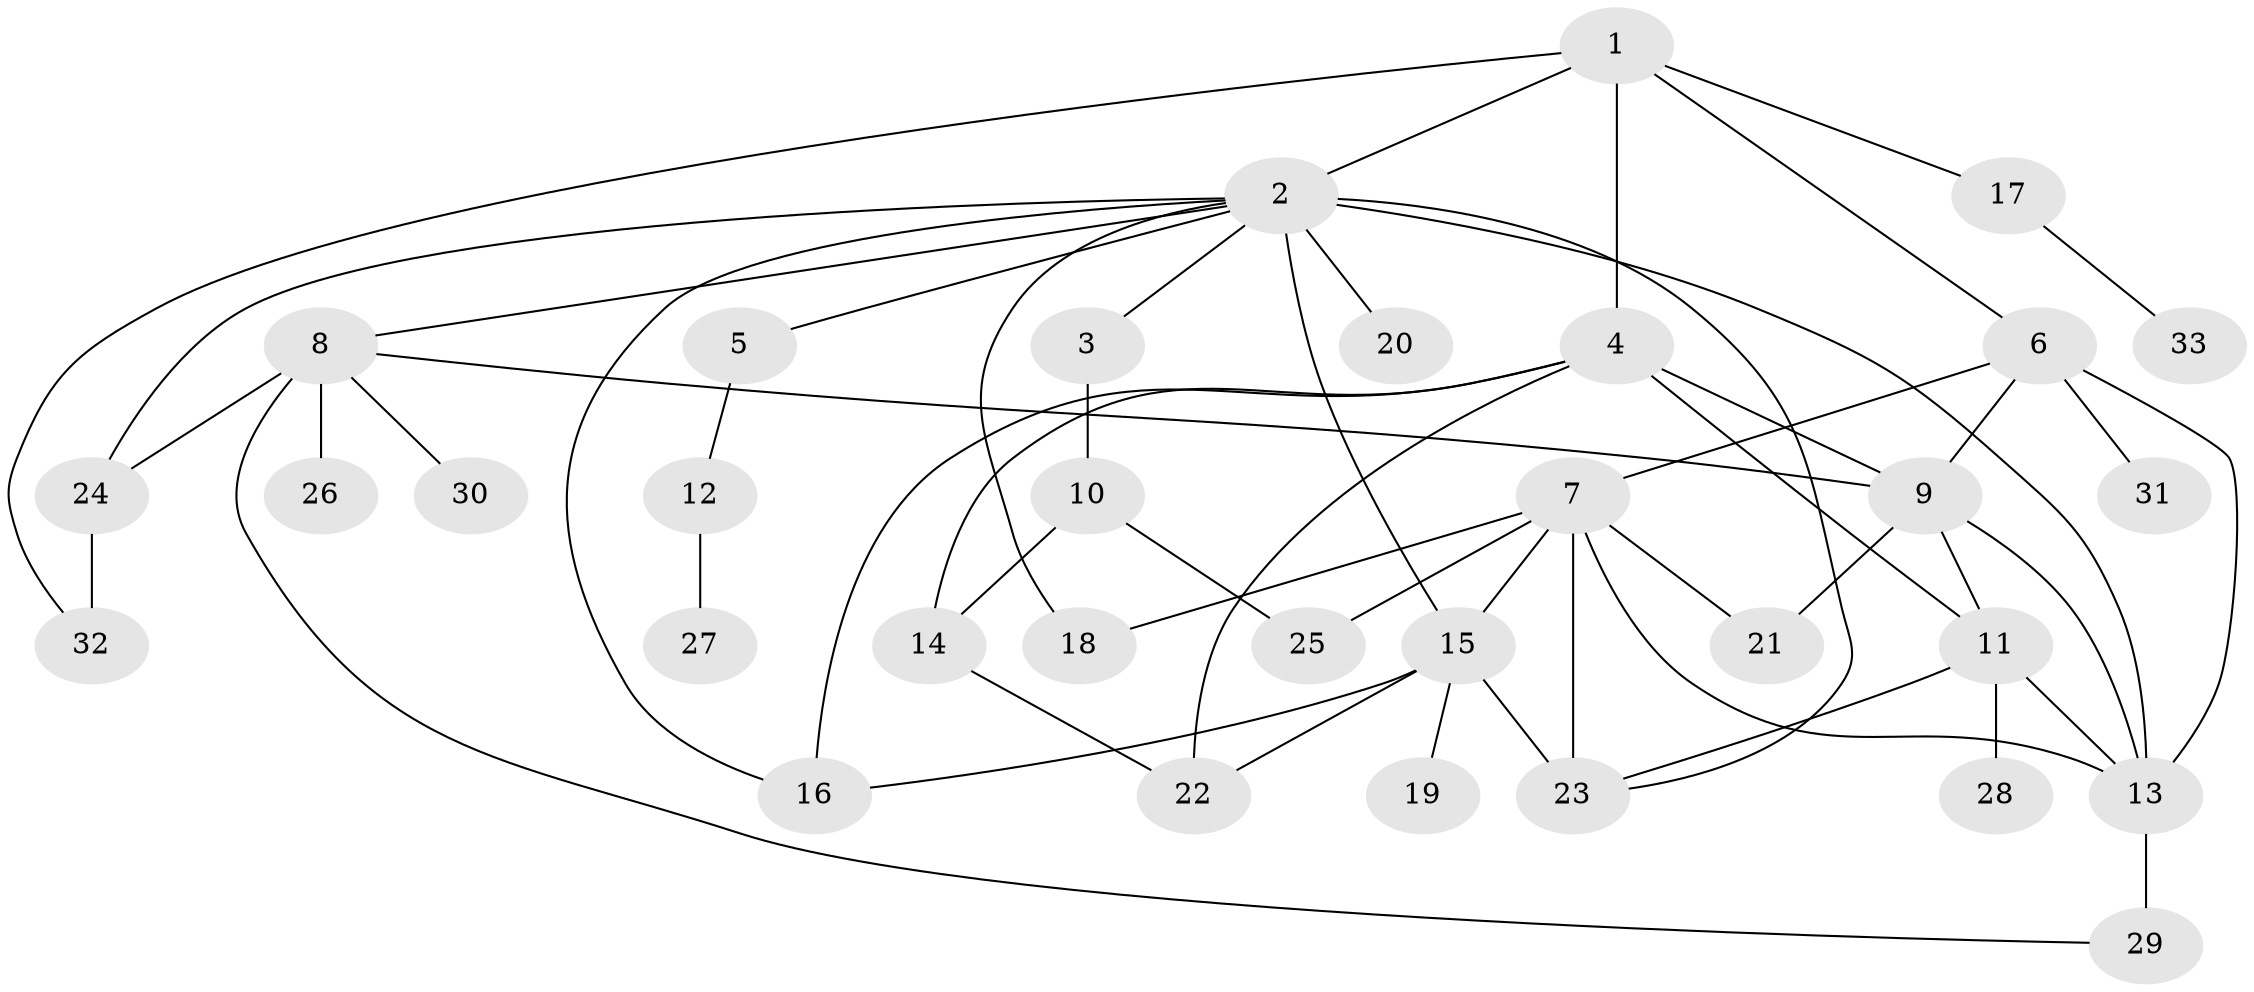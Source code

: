 // original degree distribution, {6: 0.013157894736842105, 15: 0.013157894736842105, 5: 0.02631578947368421, 11: 0.013157894736842105, 3: 0.13157894736842105, 4: 0.05263157894736842, 12: 0.013157894736842105, 8: 0.013157894736842105, 1: 0.4868421052631579, 2: 0.19736842105263158, 9: 0.013157894736842105, 7: 0.02631578947368421}
// Generated by graph-tools (version 1.1) at 2025/50/03/04/25 22:50:30]
// undirected, 33 vertices, 54 edges
graph export_dot {
  node [color=gray90,style=filled];
  1;
  2;
  3;
  4;
  5;
  6;
  7;
  8;
  9;
  10;
  11;
  12;
  13;
  14;
  15;
  16;
  17;
  18;
  19;
  20;
  21;
  22;
  23;
  24;
  25;
  26;
  27;
  28;
  29;
  30;
  31;
  32;
  33;
  1 -- 2 [weight=1.0];
  1 -- 4 [weight=1.0];
  1 -- 6 [weight=1.0];
  1 -- 17 [weight=1.0];
  1 -- 32 [weight=1.0];
  2 -- 3 [weight=1.0];
  2 -- 5 [weight=1.0];
  2 -- 8 [weight=1.0];
  2 -- 13 [weight=1.0];
  2 -- 15 [weight=1.0];
  2 -- 16 [weight=1.0];
  2 -- 18 [weight=1.0];
  2 -- 20 [weight=3.0];
  2 -- 23 [weight=1.0];
  2 -- 24 [weight=1.0];
  3 -- 10 [weight=3.0];
  4 -- 9 [weight=5.0];
  4 -- 11 [weight=1.0];
  4 -- 14 [weight=1.0];
  4 -- 16 [weight=1.0];
  4 -- 22 [weight=1.0];
  5 -- 12 [weight=1.0];
  6 -- 7 [weight=2.0];
  6 -- 9 [weight=1.0];
  6 -- 13 [weight=1.0];
  6 -- 31 [weight=1.0];
  7 -- 13 [weight=1.0];
  7 -- 15 [weight=1.0];
  7 -- 18 [weight=1.0];
  7 -- 21 [weight=1.0];
  7 -- 23 [weight=4.0];
  7 -- 25 [weight=1.0];
  8 -- 9 [weight=1.0];
  8 -- 24 [weight=1.0];
  8 -- 26 [weight=2.0];
  8 -- 29 [weight=1.0];
  8 -- 30 [weight=1.0];
  9 -- 11 [weight=1.0];
  9 -- 13 [weight=1.0];
  9 -- 21 [weight=1.0];
  10 -- 14 [weight=1.0];
  10 -- 25 [weight=1.0];
  11 -- 13 [weight=1.0];
  11 -- 23 [weight=1.0];
  11 -- 28 [weight=3.0];
  12 -- 27 [weight=1.0];
  13 -- 29 [weight=3.0];
  14 -- 22 [weight=1.0];
  15 -- 16 [weight=1.0];
  15 -- 19 [weight=1.0];
  15 -- 22 [weight=1.0];
  15 -- 23 [weight=1.0];
  17 -- 33 [weight=1.0];
  24 -- 32 [weight=2.0];
}
